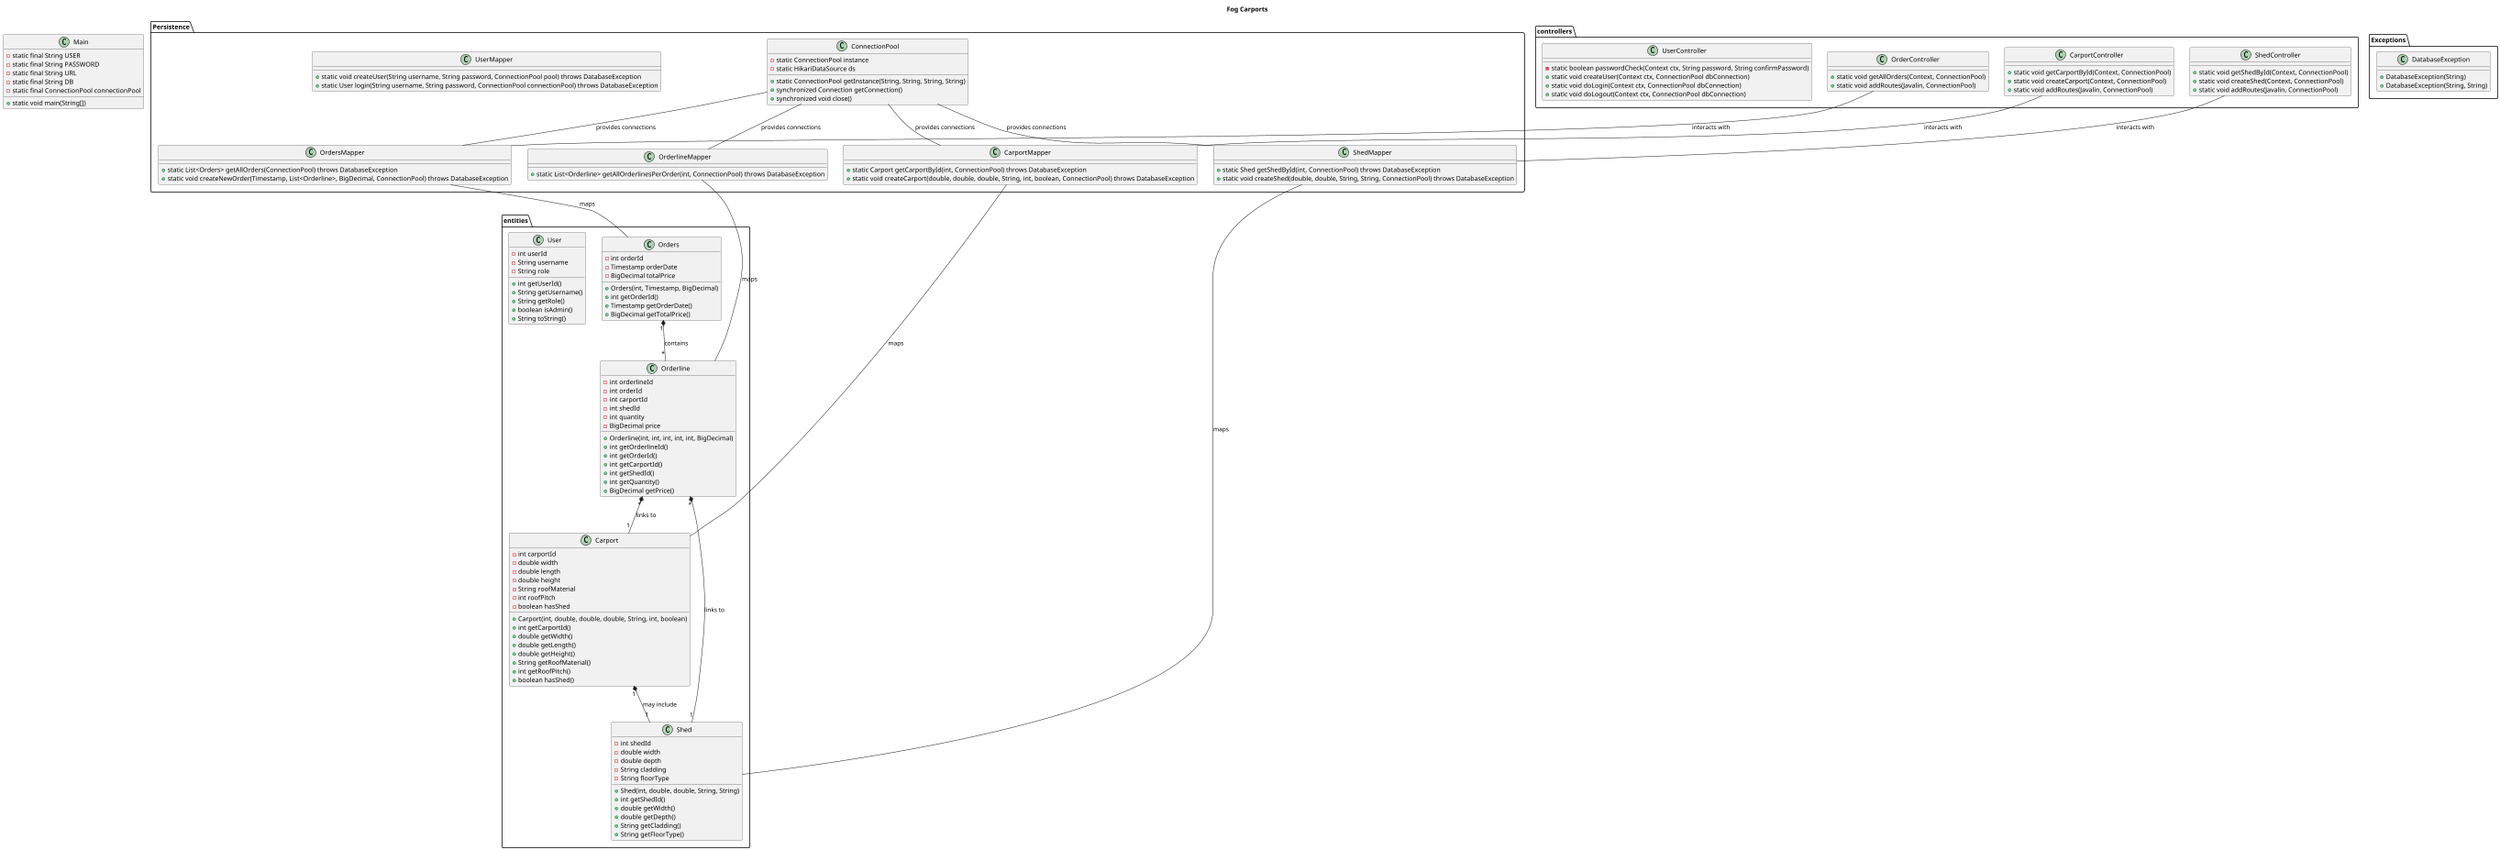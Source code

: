 @startuml

Title Fog Carports

scale 0.5
package entities{
class Carport {
    - int carportId
    - double width
    - double length
    - double height
    - String roofMaterial
    - int roofPitch
    - boolean hasShed
    + Carport(int, double, double, double, String, int, boolean)
    + int getCarportId()
    + double getWidth()
    + double getLength()
    + double getHeight()
    + String getRoofMaterial()
    + int getRoofPitch()
    + boolean hasShed()
}

class Shed {
    - int shedId
    - double width
    - double depth
    - String cladding
    - String floorType
    + Shed(int, double, double, String, String)
    + int getShedId()
    + double getWidth()
    + double getDepth()
    + String getCladding()
    + String getFloorType()
}

class Orderline {
    - int orderlineId
    - int orderId
    - int carportId
    - int shedId
    - int quantity
    - BigDecimal price
    + Orderline(int, int, int, int, int, BigDecimal)
    + int getOrderlineId()
    + int getOrderId()
    + int getCarportId()
    + int getShedId()
    + int getQuantity()
    + BigDecimal getPrice()
}

class Orders {
    - int orderId
    - Timestamp orderDate
    - BigDecimal totalPrice
    + Orders(int, Timestamp, BigDecimal)
    + int getOrderId()
    + Timestamp getOrderDate()
    + BigDecimal getTotalPrice()
}

class User {
    -int userId
    -String username
    -String role
    + int getUserId()
    + String getUsername()
    + String getRole()
    + boolean isAdmin()
    + String toString()

}


}

package Persistence{
class ConnectionPool {
    - static ConnectionPool instance
    - static HikariDataSource ds
    + static ConnectionPool getInstance(String, String, String, String)
    + synchronized Connection getConnection()
    + synchronized void close()
}

class CarportMapper {
    + static Carport getCarportById(int, ConnectionPool) throws DatabaseException
    + static void createCarport(double, double, double, String, int, boolean, ConnectionPool) throws DatabaseException
}

class ShedMapper {
    + static Shed getShedById(int, ConnectionPool) throws DatabaseException
    + static void createShed(double, double, String, String, ConnectionPool) throws DatabaseException
}

class OrderlineMapper {
    + static List<Orderline> getAllOrderlinesPerOrder(int, ConnectionPool) throws DatabaseException
}

class OrdersMapper {
    + static List<Orders> getAllOrders(ConnectionPool) throws DatabaseException
    + static void createNewOrder(Timestamp, List<Orderline>, BigDecimal, ConnectionPool) throws DatabaseException

}

class UserMapper {
    + static void createUser(String username, String password, ConnectionPool pool) throws DatabaseException
    + static User login(String username, String password, ConnectionPool connectionPool) throws DatabaseException
}

}

package controllers{
class OrderController {
    + static void getAllOrders(Context, ConnectionPool)
    + static void addRoutes(Javalin, ConnectionPool)
}

class CarportController {
    + static void getCarportById(Context, ConnectionPool)
    + static void createCarport(Context, ConnectionPool)
    + static void addRoutes(Javalin, ConnectionPool)
}

class ShedController {
    + static void getShedById(Context, ConnectionPool)
    + static void createShed(Context, ConnectionPool)
    + static void addRoutes(Javalin, ConnectionPool)
}

class UserController {
    - static boolean passwordCheck(Context ctx, String password, String confirmPassword)
    + static void createUser(Context ctx, ConnectionPool dbConnection)
    + static void doLogin(Context ctx, ConnectionPool dbConnection)
    + static void doLogout(Context ctx, ConnectionPool dbConnection)
}



}

class Main {
    - static final String USER
    - static final String PASSWORD
    - static final String URL
    - static final String DB
    - static final ConnectionPool connectionPool
    + static void main(String[])
}

package Exceptions{
class DatabaseException {
    + DatabaseException(String)
    + DatabaseException(String, String)
}
}

Orders "1" *-- "*" Orderline : contains
Orderline "*" *-- "1" Carport : links to
Orderline "*" *-- "1" Shed : links to
Carport "1" *-- "1" Shed : may include
ConnectionPool -- CarportMapper : provides connections
ConnectionPool -- ShedMapper : provides connections
ConnectionPool -- OrderlineMapper : provides connections
ConnectionPool -- OrdersMapper : provides connections
CarportMapper -- Carport : maps
ShedMapper -- Shed : maps
OrderlineMapper -- Orderline : maps
OrdersMapper -- Orders : maps
OrderController -- OrdersMapper : interacts with
CarportController -- CarportMapper : interacts with
ShedController -- ShedMapper : interacts with

@enduml

